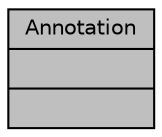 digraph "Annotation"
{
 // LATEX_PDF_SIZE
  edge [fontname="Helvetica",fontsize="10",labelfontname="Helvetica",labelfontsize="10"];
  node [fontname="Helvetica",fontsize="10",shape=record];
  Node1 [label="{Annotation\n||}",height=0.2,width=0.4,color="black", fillcolor="grey75", style="filled", fontcolor="black",tooltip=" "];
}
